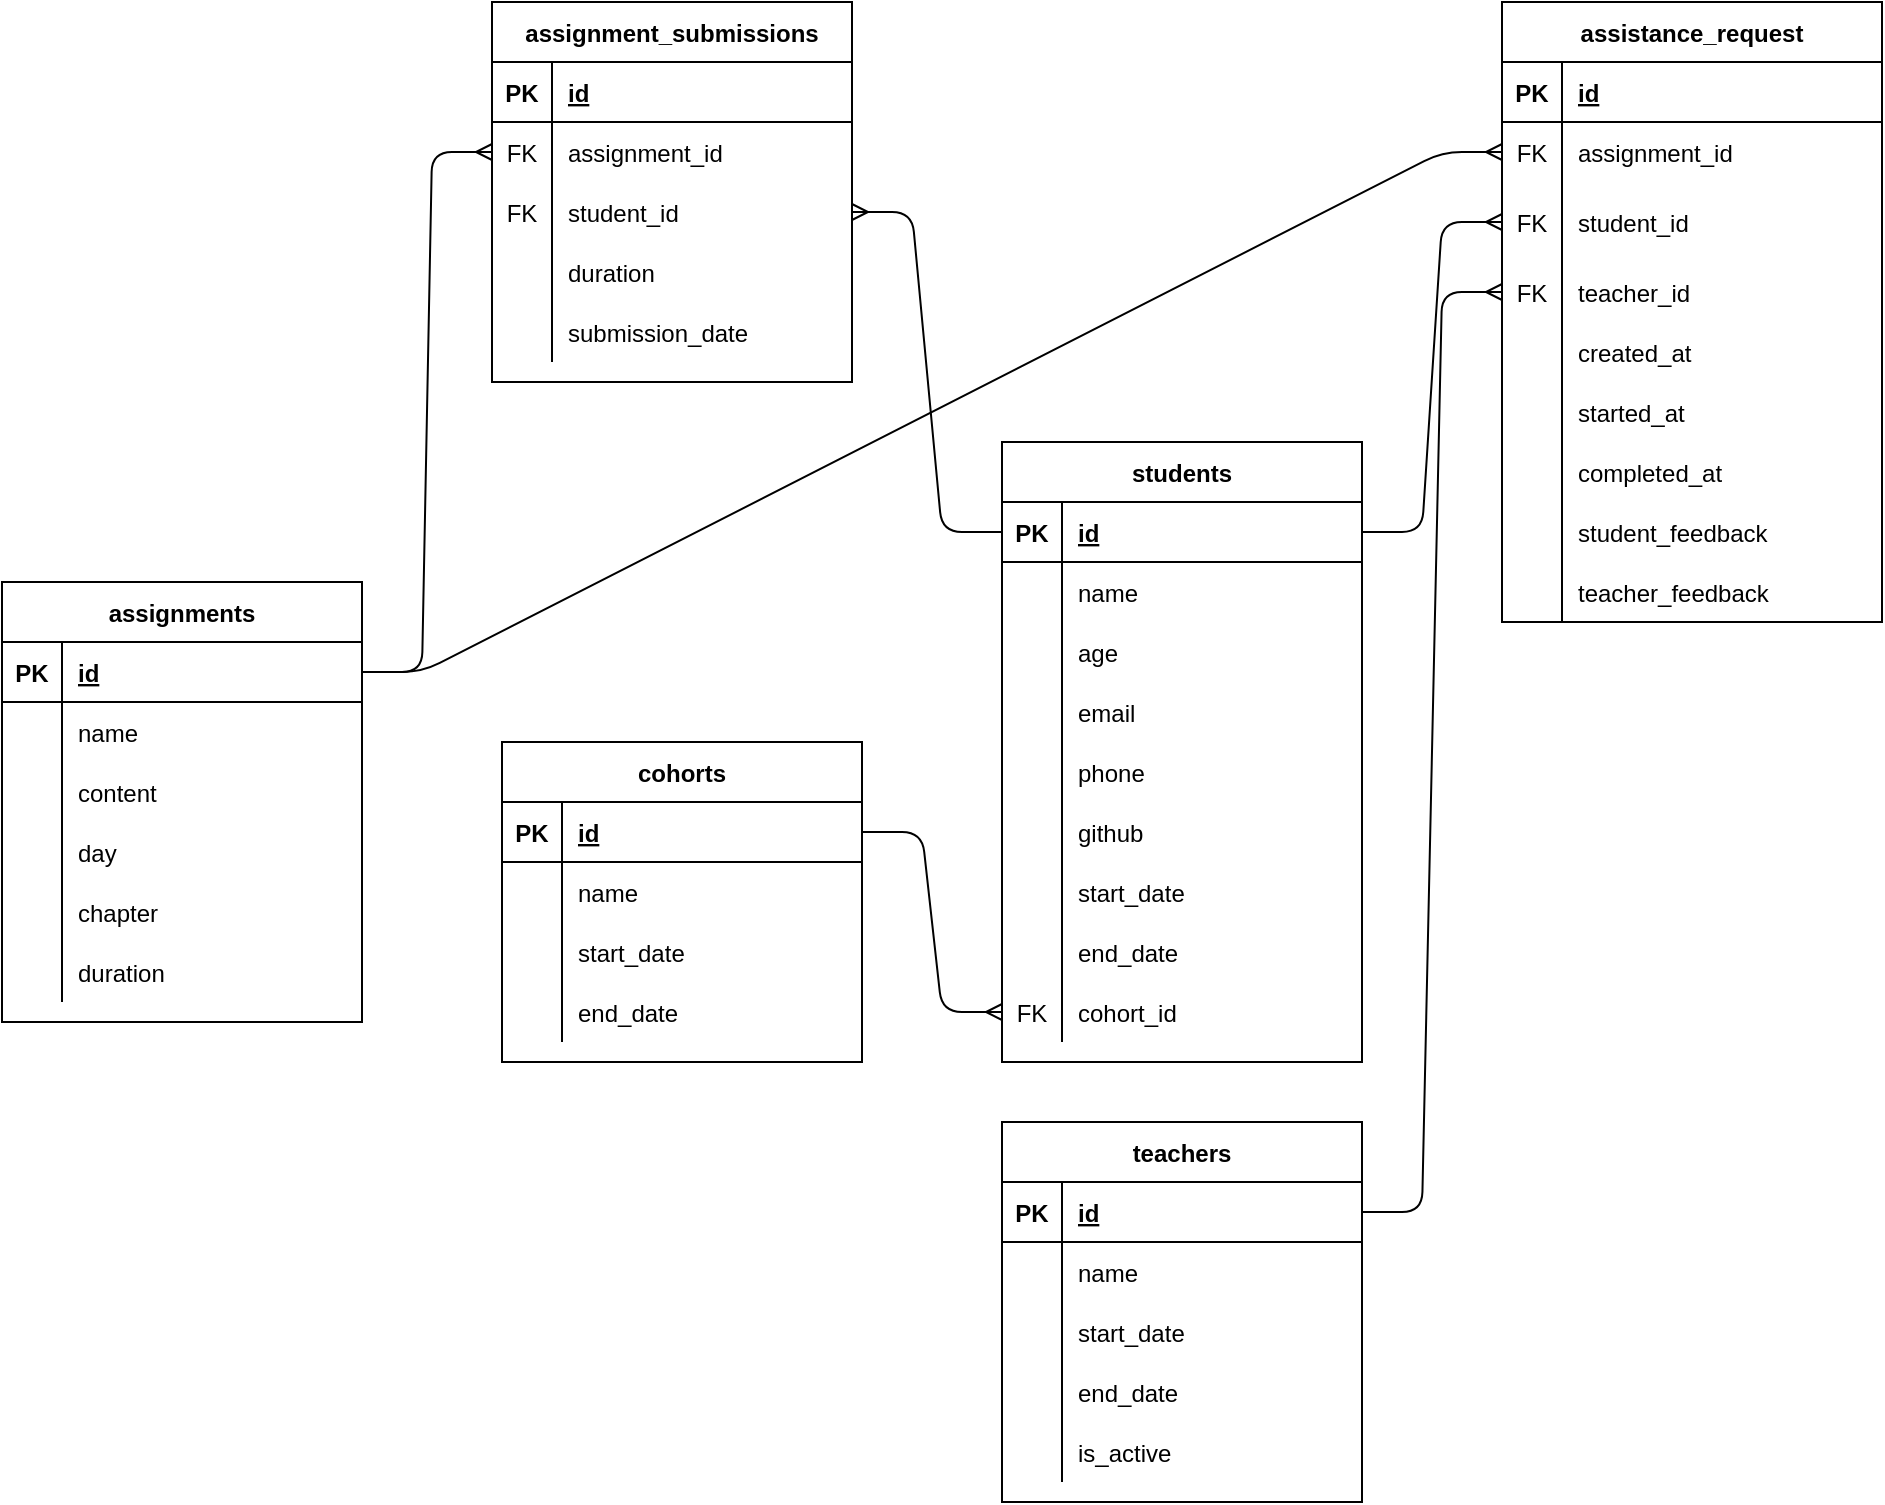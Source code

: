 <mxfile version="14.2.9" type="device"><diagram id="R2lEEEUBdFMjLlhIrx00" name="Page-1"><mxGraphModel dx="965" dy="1825" grid="1" gridSize="10" guides="1" tooltips="1" connect="1" arrows="1" fold="1" page="1" pageScale="1" pageWidth="850" pageHeight="1100" math="0" shadow="0" extFonts="Permanent Marker^https://fonts.googleapis.com/css?family=Permanent+Marker"><root><mxCell id="0"/><mxCell id="1" parent="0"/><mxCell id="r_IpQQYBqpvVPI7cOPyn-1" value="assignment_submissions" style="shape=table;startSize=30;container=1;collapsible=1;childLayout=tableLayout;fixedRows=1;rowLines=0;fontStyle=1;align=center;resizeLast=1;" vertex="1" parent="1"><mxGeometry x="245" y="-30" width="180" height="190" as="geometry"/></mxCell><mxCell id="r_IpQQYBqpvVPI7cOPyn-2" value="" style="shape=partialRectangle;collapsible=0;dropTarget=0;pointerEvents=0;fillColor=none;top=0;left=0;bottom=1;right=0;points=[[0,0.5],[1,0.5]];portConstraint=eastwest;" vertex="1" parent="r_IpQQYBqpvVPI7cOPyn-1"><mxGeometry y="30" width="180" height="30" as="geometry"/></mxCell><mxCell id="r_IpQQYBqpvVPI7cOPyn-3" value="PK" style="shape=partialRectangle;connectable=0;fillColor=none;top=0;left=0;bottom=0;right=0;fontStyle=1;overflow=hidden;" vertex="1" parent="r_IpQQYBqpvVPI7cOPyn-2"><mxGeometry width="30" height="30" as="geometry"/></mxCell><mxCell id="r_IpQQYBqpvVPI7cOPyn-4" value="id" style="shape=partialRectangle;connectable=0;fillColor=none;top=0;left=0;bottom=0;right=0;align=left;spacingLeft=6;fontStyle=5;overflow=hidden;" vertex="1" parent="r_IpQQYBqpvVPI7cOPyn-2"><mxGeometry x="30" width="150" height="30" as="geometry"/></mxCell><mxCell id="r_IpQQYBqpvVPI7cOPyn-5" value="" style="shape=partialRectangle;collapsible=0;dropTarget=0;pointerEvents=0;fillColor=none;top=0;left=0;bottom=0;right=0;points=[[0,0.5],[1,0.5]];portConstraint=eastwest;" vertex="1" parent="r_IpQQYBqpvVPI7cOPyn-1"><mxGeometry y="60" width="180" height="30" as="geometry"/></mxCell><mxCell id="r_IpQQYBqpvVPI7cOPyn-6" value="FK" style="shape=partialRectangle;connectable=0;fillColor=none;top=0;left=0;bottom=0;right=0;editable=1;overflow=hidden;" vertex="1" parent="r_IpQQYBqpvVPI7cOPyn-5"><mxGeometry width="30" height="30" as="geometry"/></mxCell><mxCell id="r_IpQQYBqpvVPI7cOPyn-7" value="assignment_id" style="shape=partialRectangle;connectable=0;fillColor=none;top=0;left=0;bottom=0;right=0;align=left;spacingLeft=6;overflow=hidden;" vertex="1" parent="r_IpQQYBqpvVPI7cOPyn-5"><mxGeometry x="30" width="150" height="30" as="geometry"/></mxCell><mxCell id="r_IpQQYBqpvVPI7cOPyn-8" value="" style="shape=partialRectangle;collapsible=0;dropTarget=0;pointerEvents=0;fillColor=none;top=0;left=0;bottom=0;right=0;points=[[0,0.5],[1,0.5]];portConstraint=eastwest;" vertex="1" parent="r_IpQQYBqpvVPI7cOPyn-1"><mxGeometry y="90" width="180" height="30" as="geometry"/></mxCell><mxCell id="r_IpQQYBqpvVPI7cOPyn-9" value="FK" style="shape=partialRectangle;connectable=0;fillColor=none;top=0;left=0;bottom=0;right=0;editable=1;overflow=hidden;" vertex="1" parent="r_IpQQYBqpvVPI7cOPyn-8"><mxGeometry width="30" height="30" as="geometry"/></mxCell><mxCell id="r_IpQQYBqpvVPI7cOPyn-10" value="student_id" style="shape=partialRectangle;connectable=0;fillColor=none;top=0;left=0;bottom=0;right=0;align=left;spacingLeft=6;overflow=hidden;" vertex="1" parent="r_IpQQYBqpvVPI7cOPyn-8"><mxGeometry x="30" width="150" height="30" as="geometry"/></mxCell><mxCell id="r_IpQQYBqpvVPI7cOPyn-11" value="" style="shape=partialRectangle;collapsible=0;dropTarget=0;pointerEvents=0;fillColor=none;top=0;left=0;bottom=0;right=0;points=[[0,0.5],[1,0.5]];portConstraint=eastwest;" vertex="1" parent="r_IpQQYBqpvVPI7cOPyn-1"><mxGeometry y="120" width="180" height="30" as="geometry"/></mxCell><mxCell id="r_IpQQYBqpvVPI7cOPyn-12" value="" style="shape=partialRectangle;connectable=0;fillColor=none;top=0;left=0;bottom=0;right=0;editable=1;overflow=hidden;" vertex="1" parent="r_IpQQYBqpvVPI7cOPyn-11"><mxGeometry width="30" height="30" as="geometry"/></mxCell><mxCell id="r_IpQQYBqpvVPI7cOPyn-13" value="duration" style="shape=partialRectangle;connectable=0;fillColor=none;top=0;left=0;bottom=0;right=0;align=left;spacingLeft=6;overflow=hidden;" vertex="1" parent="r_IpQQYBqpvVPI7cOPyn-11"><mxGeometry x="30" width="150" height="30" as="geometry"/></mxCell><mxCell id="r_IpQQYBqpvVPI7cOPyn-135" value="" style="shape=partialRectangle;collapsible=0;dropTarget=0;pointerEvents=0;fillColor=none;top=0;left=0;bottom=0;right=0;points=[[0,0.5],[1,0.5]];portConstraint=eastwest;" vertex="1" parent="r_IpQQYBqpvVPI7cOPyn-1"><mxGeometry y="150" width="180" height="30" as="geometry"/></mxCell><mxCell id="r_IpQQYBqpvVPI7cOPyn-136" value="" style="shape=partialRectangle;connectable=0;fillColor=none;top=0;left=0;bottom=0;right=0;editable=1;overflow=hidden;" vertex="1" parent="r_IpQQYBqpvVPI7cOPyn-135"><mxGeometry width="30" height="30" as="geometry"/></mxCell><mxCell id="r_IpQQYBqpvVPI7cOPyn-137" value="submission_date" style="shape=partialRectangle;connectable=0;fillColor=none;top=0;left=0;bottom=0;right=0;align=left;spacingLeft=6;overflow=hidden;" vertex="1" parent="r_IpQQYBqpvVPI7cOPyn-135"><mxGeometry x="30" width="150" height="30" as="geometry"/></mxCell><mxCell id="r_IpQQYBqpvVPI7cOPyn-29" value="assistance_request" style="shape=table;startSize=30;container=1;collapsible=1;childLayout=tableLayout;fixedRows=1;rowLines=0;fontStyle=1;align=center;resizeLast=1;" vertex="1" parent="1"><mxGeometry x="750" y="-30" width="190" height="310" as="geometry"/></mxCell><mxCell id="r_IpQQYBqpvVPI7cOPyn-30" value="" style="shape=partialRectangle;collapsible=0;dropTarget=0;pointerEvents=0;fillColor=none;top=0;left=0;bottom=1;right=0;points=[[0,0.5],[1,0.5]];portConstraint=eastwest;" vertex="1" parent="r_IpQQYBqpvVPI7cOPyn-29"><mxGeometry y="30" width="190" height="30" as="geometry"/></mxCell><mxCell id="r_IpQQYBqpvVPI7cOPyn-31" value="PK" style="shape=partialRectangle;connectable=0;fillColor=none;top=0;left=0;bottom=0;right=0;fontStyle=1;overflow=hidden;" vertex="1" parent="r_IpQQYBqpvVPI7cOPyn-30"><mxGeometry width="30" height="30" as="geometry"/></mxCell><mxCell id="r_IpQQYBqpvVPI7cOPyn-32" value="id" style="shape=partialRectangle;connectable=0;fillColor=none;top=0;left=0;bottom=0;right=0;align=left;spacingLeft=6;fontStyle=5;overflow=hidden;" vertex="1" parent="r_IpQQYBqpvVPI7cOPyn-30"><mxGeometry x="30" width="160" height="30" as="geometry"/></mxCell><mxCell id="r_IpQQYBqpvVPI7cOPyn-33" value="" style="shape=partialRectangle;collapsible=0;dropTarget=0;pointerEvents=0;fillColor=none;top=0;left=0;bottom=0;right=0;points=[[0,0.5],[1,0.5]];portConstraint=eastwest;" vertex="1" parent="r_IpQQYBqpvVPI7cOPyn-29"><mxGeometry y="60" width="190" height="30" as="geometry"/></mxCell><mxCell id="r_IpQQYBqpvVPI7cOPyn-34" value="FK" style="shape=partialRectangle;connectable=0;fillColor=none;top=0;left=0;bottom=0;right=0;editable=1;overflow=hidden;" vertex="1" parent="r_IpQQYBqpvVPI7cOPyn-33"><mxGeometry width="30" height="30" as="geometry"/></mxCell><mxCell id="r_IpQQYBqpvVPI7cOPyn-35" value="assignment_id" style="shape=partialRectangle;connectable=0;fillColor=none;top=0;left=0;bottom=0;right=0;align=left;spacingLeft=6;overflow=hidden;" vertex="1" parent="r_IpQQYBqpvVPI7cOPyn-33"><mxGeometry x="30" width="160" height="30" as="geometry"/></mxCell><mxCell id="r_IpQQYBqpvVPI7cOPyn-36" value="" style="shape=partialRectangle;collapsible=0;dropTarget=0;pointerEvents=0;fillColor=none;top=0;left=0;bottom=0;right=0;points=[[0,0.5],[1,0.5]];portConstraint=eastwest;" vertex="1" parent="r_IpQQYBqpvVPI7cOPyn-29"><mxGeometry y="90" width="190" height="40" as="geometry"/></mxCell><mxCell id="r_IpQQYBqpvVPI7cOPyn-37" value="FK" style="shape=partialRectangle;connectable=0;fillColor=none;top=0;left=0;bottom=0;right=0;editable=1;overflow=hidden;" vertex="1" parent="r_IpQQYBqpvVPI7cOPyn-36"><mxGeometry width="30" height="40" as="geometry"/></mxCell><mxCell id="r_IpQQYBqpvVPI7cOPyn-38" value="student_id" style="shape=partialRectangle;connectable=0;fillColor=none;top=0;left=0;bottom=0;right=0;align=left;spacingLeft=6;overflow=hidden;" vertex="1" parent="r_IpQQYBqpvVPI7cOPyn-36"><mxGeometry x="30" width="160" height="40" as="geometry"/></mxCell><mxCell id="r_IpQQYBqpvVPI7cOPyn-39" value="" style="shape=partialRectangle;collapsible=0;dropTarget=0;pointerEvents=0;fillColor=none;top=0;left=0;bottom=0;right=0;points=[[0,0.5],[1,0.5]];portConstraint=eastwest;" vertex="1" parent="r_IpQQYBqpvVPI7cOPyn-29"><mxGeometry y="130" width="190" height="30" as="geometry"/></mxCell><mxCell id="r_IpQQYBqpvVPI7cOPyn-40" value="FK" style="shape=partialRectangle;connectable=0;fillColor=none;top=0;left=0;bottom=0;right=0;editable=1;overflow=hidden;" vertex="1" parent="r_IpQQYBqpvVPI7cOPyn-39"><mxGeometry width="30" height="30" as="geometry"/></mxCell><mxCell id="r_IpQQYBqpvVPI7cOPyn-41" value="teacher_id" style="shape=partialRectangle;connectable=0;fillColor=none;top=0;left=0;bottom=0;right=0;align=left;spacingLeft=6;overflow=hidden;" vertex="1" parent="r_IpQQYBqpvVPI7cOPyn-39"><mxGeometry x="30" width="160" height="30" as="geometry"/></mxCell><mxCell id="r_IpQQYBqpvVPI7cOPyn-43" value="" style="shape=partialRectangle;collapsible=0;dropTarget=0;pointerEvents=0;fillColor=none;top=0;left=0;bottom=0;right=0;points=[[0,0.5],[1,0.5]];portConstraint=eastwest;" vertex="1" parent="r_IpQQYBqpvVPI7cOPyn-29"><mxGeometry y="160" width="190" height="30" as="geometry"/></mxCell><mxCell id="r_IpQQYBqpvVPI7cOPyn-44" value="" style="shape=partialRectangle;connectable=0;fillColor=none;top=0;left=0;bottom=0;right=0;editable=1;overflow=hidden;" vertex="1" parent="r_IpQQYBqpvVPI7cOPyn-43"><mxGeometry width="30" height="30" as="geometry"/></mxCell><mxCell id="r_IpQQYBqpvVPI7cOPyn-45" value="created_at" style="shape=partialRectangle;connectable=0;fillColor=none;top=0;left=0;bottom=0;right=0;align=left;spacingLeft=6;overflow=hidden;" vertex="1" parent="r_IpQQYBqpvVPI7cOPyn-43"><mxGeometry x="30" width="160" height="30" as="geometry"/></mxCell><mxCell id="r_IpQQYBqpvVPI7cOPyn-50" value="" style="shape=partialRectangle;collapsible=0;dropTarget=0;pointerEvents=0;fillColor=none;top=0;left=0;bottom=0;right=0;points=[[0,0.5],[1,0.5]];portConstraint=eastwest;" vertex="1" parent="r_IpQQYBqpvVPI7cOPyn-29"><mxGeometry y="190" width="190" height="30" as="geometry"/></mxCell><mxCell id="r_IpQQYBqpvVPI7cOPyn-51" value="" style="shape=partialRectangle;connectable=0;fillColor=none;top=0;left=0;bottom=0;right=0;editable=1;overflow=hidden;" vertex="1" parent="r_IpQQYBqpvVPI7cOPyn-50"><mxGeometry width="30" height="30" as="geometry"/></mxCell><mxCell id="r_IpQQYBqpvVPI7cOPyn-52" value="started_at" style="shape=partialRectangle;connectable=0;fillColor=none;top=0;left=0;bottom=0;right=0;align=left;spacingLeft=6;overflow=hidden;" vertex="1" parent="r_IpQQYBqpvVPI7cOPyn-50"><mxGeometry x="30" width="160" height="30" as="geometry"/></mxCell><mxCell id="r_IpQQYBqpvVPI7cOPyn-53" value="" style="shape=partialRectangle;collapsible=0;dropTarget=0;pointerEvents=0;fillColor=none;top=0;left=0;bottom=0;right=0;points=[[0,0.5],[1,0.5]];portConstraint=eastwest;" vertex="1" parent="r_IpQQYBqpvVPI7cOPyn-29"><mxGeometry y="220" width="190" height="30" as="geometry"/></mxCell><mxCell id="r_IpQQYBqpvVPI7cOPyn-54" value="" style="shape=partialRectangle;connectable=0;fillColor=none;top=0;left=0;bottom=0;right=0;editable=1;overflow=hidden;" vertex="1" parent="r_IpQQYBqpvVPI7cOPyn-53"><mxGeometry width="30" height="30" as="geometry"/></mxCell><mxCell id="r_IpQQYBqpvVPI7cOPyn-55" value="completed_at" style="shape=partialRectangle;connectable=0;fillColor=none;top=0;left=0;bottom=0;right=0;align=left;spacingLeft=6;overflow=hidden;" vertex="1" parent="r_IpQQYBqpvVPI7cOPyn-53"><mxGeometry x="30" width="160" height="30" as="geometry"/></mxCell><mxCell id="r_IpQQYBqpvVPI7cOPyn-56" value="" style="shape=partialRectangle;collapsible=0;dropTarget=0;pointerEvents=0;fillColor=none;top=0;left=0;bottom=0;right=0;points=[[0,0.5],[1,0.5]];portConstraint=eastwest;" vertex="1" parent="r_IpQQYBqpvVPI7cOPyn-29"><mxGeometry y="250" width="190" height="30" as="geometry"/></mxCell><mxCell id="r_IpQQYBqpvVPI7cOPyn-57" value="" style="shape=partialRectangle;connectable=0;fillColor=none;top=0;left=0;bottom=0;right=0;editable=1;overflow=hidden;" vertex="1" parent="r_IpQQYBqpvVPI7cOPyn-56"><mxGeometry width="30" height="30" as="geometry"/></mxCell><mxCell id="r_IpQQYBqpvVPI7cOPyn-58" value="student_feedback" style="shape=partialRectangle;connectable=0;fillColor=none;top=0;left=0;bottom=0;right=0;align=left;spacingLeft=6;overflow=hidden;" vertex="1" parent="r_IpQQYBqpvVPI7cOPyn-56"><mxGeometry x="30" width="160" height="30" as="geometry"/></mxCell><mxCell id="r_IpQQYBqpvVPI7cOPyn-59" value="" style="shape=partialRectangle;collapsible=0;dropTarget=0;pointerEvents=0;fillColor=none;top=0;left=0;bottom=0;right=0;points=[[0,0.5],[1,0.5]];portConstraint=eastwest;" vertex="1" parent="r_IpQQYBqpvVPI7cOPyn-29"><mxGeometry y="280" width="190" height="30" as="geometry"/></mxCell><mxCell id="r_IpQQYBqpvVPI7cOPyn-60" value="" style="shape=partialRectangle;connectable=0;fillColor=none;top=0;left=0;bottom=0;right=0;editable=1;overflow=hidden;" vertex="1" parent="r_IpQQYBqpvVPI7cOPyn-59"><mxGeometry width="30" height="30" as="geometry"/></mxCell><mxCell id="r_IpQQYBqpvVPI7cOPyn-61" value="teacher_feedback" style="shape=partialRectangle;connectable=0;fillColor=none;top=0;left=0;bottom=0;right=0;align=left;spacingLeft=6;overflow=hidden;" vertex="1" parent="r_IpQQYBqpvVPI7cOPyn-59"><mxGeometry x="30" width="160" height="30" as="geometry"/></mxCell><mxCell id="r_IpQQYBqpvVPI7cOPyn-62" value="" style="edgeStyle=entityRelationEdgeStyle;fontSize=12;html=1;endArrow=ERmany;entryX=0;entryY=0.5;entryDx=0;entryDy=0;exitX=1;exitY=0.5;exitDx=0;exitDy=0;" edge="1" parent="1" source="r_IpQQYBqpvVPI7cOPyn-17" target="r_IpQQYBqpvVPI7cOPyn-39"><mxGeometry width="100" height="100" relative="1" as="geometry"><mxPoint x="440" y="210" as="sourcePoint"/><mxPoint x="540" y="110" as="targetPoint"/></mxGeometry></mxCell><mxCell id="r_IpQQYBqpvVPI7cOPyn-16" value="teachers" style="shape=table;startSize=30;container=1;collapsible=1;childLayout=tableLayout;fixedRows=1;rowLines=0;fontStyle=1;align=center;resizeLast=1;" vertex="1" parent="1"><mxGeometry x="500" y="530" width="180" height="190" as="geometry"/></mxCell><mxCell id="r_IpQQYBqpvVPI7cOPyn-17" value="" style="shape=partialRectangle;collapsible=0;dropTarget=0;pointerEvents=0;fillColor=none;top=0;left=0;bottom=1;right=0;points=[[0,0.5],[1,0.5]];portConstraint=eastwest;" vertex="1" parent="r_IpQQYBqpvVPI7cOPyn-16"><mxGeometry y="30" width="180" height="30" as="geometry"/></mxCell><mxCell id="r_IpQQYBqpvVPI7cOPyn-18" value="PK" style="shape=partialRectangle;connectable=0;fillColor=none;top=0;left=0;bottom=0;right=0;fontStyle=1;overflow=hidden;" vertex="1" parent="r_IpQQYBqpvVPI7cOPyn-17"><mxGeometry width="30" height="30" as="geometry"/></mxCell><mxCell id="r_IpQQYBqpvVPI7cOPyn-19" value="id" style="shape=partialRectangle;connectable=0;fillColor=none;top=0;left=0;bottom=0;right=0;align=left;spacingLeft=6;fontStyle=5;overflow=hidden;" vertex="1" parent="r_IpQQYBqpvVPI7cOPyn-17"><mxGeometry x="30" width="150" height="30" as="geometry"/></mxCell><mxCell id="r_IpQQYBqpvVPI7cOPyn-20" value="" style="shape=partialRectangle;collapsible=0;dropTarget=0;pointerEvents=0;fillColor=none;top=0;left=0;bottom=0;right=0;points=[[0,0.5],[1,0.5]];portConstraint=eastwest;" vertex="1" parent="r_IpQQYBqpvVPI7cOPyn-16"><mxGeometry y="60" width="180" height="30" as="geometry"/></mxCell><mxCell id="r_IpQQYBqpvVPI7cOPyn-21" value="" style="shape=partialRectangle;connectable=0;fillColor=none;top=0;left=0;bottom=0;right=0;editable=1;overflow=hidden;" vertex="1" parent="r_IpQQYBqpvVPI7cOPyn-20"><mxGeometry width="30" height="30" as="geometry"/></mxCell><mxCell id="r_IpQQYBqpvVPI7cOPyn-22" value="name" style="shape=partialRectangle;connectable=0;fillColor=none;top=0;left=0;bottom=0;right=0;align=left;spacingLeft=6;overflow=hidden;" vertex="1" parent="r_IpQQYBqpvVPI7cOPyn-20"><mxGeometry x="30" width="150" height="30" as="geometry"/></mxCell><mxCell id="r_IpQQYBqpvVPI7cOPyn-23" value="" style="shape=partialRectangle;collapsible=0;dropTarget=0;pointerEvents=0;fillColor=none;top=0;left=0;bottom=0;right=0;points=[[0,0.5],[1,0.5]];portConstraint=eastwest;" vertex="1" parent="r_IpQQYBqpvVPI7cOPyn-16"><mxGeometry y="90" width="180" height="30" as="geometry"/></mxCell><mxCell id="r_IpQQYBqpvVPI7cOPyn-24" value="" style="shape=partialRectangle;connectable=0;fillColor=none;top=0;left=0;bottom=0;right=0;editable=1;overflow=hidden;" vertex="1" parent="r_IpQQYBqpvVPI7cOPyn-23"><mxGeometry width="30" height="30" as="geometry"/></mxCell><mxCell id="r_IpQQYBqpvVPI7cOPyn-25" value="start_date" style="shape=partialRectangle;connectable=0;fillColor=none;top=0;left=0;bottom=0;right=0;align=left;spacingLeft=6;overflow=hidden;" vertex="1" parent="r_IpQQYBqpvVPI7cOPyn-23"><mxGeometry x="30" width="150" height="30" as="geometry"/></mxCell><mxCell id="r_IpQQYBqpvVPI7cOPyn-26" value="" style="shape=partialRectangle;collapsible=0;dropTarget=0;pointerEvents=0;fillColor=none;top=0;left=0;bottom=0;right=0;points=[[0,0.5],[1,0.5]];portConstraint=eastwest;" vertex="1" parent="r_IpQQYBqpvVPI7cOPyn-16"><mxGeometry y="120" width="180" height="30" as="geometry"/></mxCell><mxCell id="r_IpQQYBqpvVPI7cOPyn-27" value="" style="shape=partialRectangle;connectable=0;fillColor=none;top=0;left=0;bottom=0;right=0;editable=1;overflow=hidden;" vertex="1" parent="r_IpQQYBqpvVPI7cOPyn-26"><mxGeometry width="30" height="30" as="geometry"/></mxCell><mxCell id="r_IpQQYBqpvVPI7cOPyn-28" value="end_date" style="shape=partialRectangle;connectable=0;fillColor=none;top=0;left=0;bottom=0;right=0;align=left;spacingLeft=6;overflow=hidden;" vertex="1" parent="r_IpQQYBqpvVPI7cOPyn-26"><mxGeometry x="30" width="150" height="30" as="geometry"/></mxCell><mxCell id="r_IpQQYBqpvVPI7cOPyn-47" value="" style="shape=partialRectangle;collapsible=0;dropTarget=0;pointerEvents=0;fillColor=none;top=0;left=0;bottom=0;right=0;points=[[0,0.5],[1,0.5]];portConstraint=eastwest;" vertex="1" parent="r_IpQQYBqpvVPI7cOPyn-16"><mxGeometry y="150" width="180" height="30" as="geometry"/></mxCell><mxCell id="r_IpQQYBqpvVPI7cOPyn-48" value="" style="shape=partialRectangle;connectable=0;fillColor=none;top=0;left=0;bottom=0;right=0;editable=1;overflow=hidden;" vertex="1" parent="r_IpQQYBqpvVPI7cOPyn-47"><mxGeometry width="30" height="30" as="geometry"/></mxCell><mxCell id="r_IpQQYBqpvVPI7cOPyn-49" value="is_active" style="shape=partialRectangle;connectable=0;fillColor=none;top=0;left=0;bottom=0;right=0;align=left;spacingLeft=6;overflow=hidden;" vertex="1" parent="r_IpQQYBqpvVPI7cOPyn-47"><mxGeometry x="30" width="150" height="30" as="geometry"/></mxCell><mxCell id="r_IpQQYBqpvVPI7cOPyn-67" value="students" style="shape=table;startSize=30;container=1;collapsible=1;childLayout=tableLayout;fixedRows=1;rowLines=0;fontStyle=1;align=center;resizeLast=1;" vertex="1" parent="1"><mxGeometry x="500" y="190" width="180" height="310" as="geometry"/></mxCell><mxCell id="r_IpQQYBqpvVPI7cOPyn-68" value="" style="shape=partialRectangle;collapsible=0;dropTarget=0;pointerEvents=0;fillColor=none;top=0;left=0;bottom=1;right=0;points=[[0,0.5],[1,0.5]];portConstraint=eastwest;" vertex="1" parent="r_IpQQYBqpvVPI7cOPyn-67"><mxGeometry y="30" width="180" height="30" as="geometry"/></mxCell><mxCell id="r_IpQQYBqpvVPI7cOPyn-69" value="PK" style="shape=partialRectangle;connectable=0;fillColor=none;top=0;left=0;bottom=0;right=0;fontStyle=1;overflow=hidden;" vertex="1" parent="r_IpQQYBqpvVPI7cOPyn-68"><mxGeometry width="30" height="30" as="geometry"/></mxCell><mxCell id="r_IpQQYBqpvVPI7cOPyn-70" value="id" style="shape=partialRectangle;connectable=0;fillColor=none;top=0;left=0;bottom=0;right=0;align=left;spacingLeft=6;fontStyle=5;overflow=hidden;" vertex="1" parent="r_IpQQYBqpvVPI7cOPyn-68"><mxGeometry x="30" width="150" height="30" as="geometry"/></mxCell><mxCell id="r_IpQQYBqpvVPI7cOPyn-71" value="" style="shape=partialRectangle;collapsible=0;dropTarget=0;pointerEvents=0;fillColor=none;top=0;left=0;bottom=0;right=0;points=[[0,0.5],[1,0.5]];portConstraint=eastwest;" vertex="1" parent="r_IpQQYBqpvVPI7cOPyn-67"><mxGeometry y="60" width="180" height="30" as="geometry"/></mxCell><mxCell id="r_IpQQYBqpvVPI7cOPyn-72" value="" style="shape=partialRectangle;connectable=0;fillColor=none;top=0;left=0;bottom=0;right=0;editable=1;overflow=hidden;" vertex="1" parent="r_IpQQYBqpvVPI7cOPyn-71"><mxGeometry width="30" height="30" as="geometry"/></mxCell><mxCell id="r_IpQQYBqpvVPI7cOPyn-73" value="name" style="shape=partialRectangle;connectable=0;fillColor=none;top=0;left=0;bottom=0;right=0;align=left;spacingLeft=6;overflow=hidden;" vertex="1" parent="r_IpQQYBqpvVPI7cOPyn-71"><mxGeometry x="30" width="150" height="30" as="geometry"/></mxCell><mxCell id="r_IpQQYBqpvVPI7cOPyn-74" value="" style="shape=partialRectangle;collapsible=0;dropTarget=0;pointerEvents=0;fillColor=none;top=0;left=0;bottom=0;right=0;points=[[0,0.5],[1,0.5]];portConstraint=eastwest;" vertex="1" parent="r_IpQQYBqpvVPI7cOPyn-67"><mxGeometry y="90" width="180" height="30" as="geometry"/></mxCell><mxCell id="r_IpQQYBqpvVPI7cOPyn-75" value="" style="shape=partialRectangle;connectable=0;fillColor=none;top=0;left=0;bottom=0;right=0;editable=1;overflow=hidden;" vertex="1" parent="r_IpQQYBqpvVPI7cOPyn-74"><mxGeometry width="30" height="30" as="geometry"/></mxCell><mxCell id="r_IpQQYBqpvVPI7cOPyn-76" value="age" style="shape=partialRectangle;connectable=0;fillColor=none;top=0;left=0;bottom=0;right=0;align=left;spacingLeft=6;overflow=hidden;" vertex="1" parent="r_IpQQYBqpvVPI7cOPyn-74"><mxGeometry x="30" width="150" height="30" as="geometry"/></mxCell><mxCell id="r_IpQQYBqpvVPI7cOPyn-77" value="" style="shape=partialRectangle;collapsible=0;dropTarget=0;pointerEvents=0;fillColor=none;top=0;left=0;bottom=0;right=0;points=[[0,0.5],[1,0.5]];portConstraint=eastwest;" vertex="1" parent="r_IpQQYBqpvVPI7cOPyn-67"><mxGeometry y="120" width="180" height="30" as="geometry"/></mxCell><mxCell id="r_IpQQYBqpvVPI7cOPyn-78" value="" style="shape=partialRectangle;connectable=0;fillColor=none;top=0;left=0;bottom=0;right=0;editable=1;overflow=hidden;" vertex="1" parent="r_IpQQYBqpvVPI7cOPyn-77"><mxGeometry width="30" height="30" as="geometry"/></mxCell><mxCell id="r_IpQQYBqpvVPI7cOPyn-79" value="email" style="shape=partialRectangle;connectable=0;fillColor=none;top=0;left=0;bottom=0;right=0;align=left;spacingLeft=6;overflow=hidden;" vertex="1" parent="r_IpQQYBqpvVPI7cOPyn-77"><mxGeometry x="30" width="150" height="30" as="geometry"/></mxCell><mxCell id="r_IpQQYBqpvVPI7cOPyn-80" value="" style="shape=partialRectangle;collapsible=0;dropTarget=0;pointerEvents=0;fillColor=none;top=0;left=0;bottom=0;right=0;points=[[0,0.5],[1,0.5]];portConstraint=eastwest;" vertex="1" parent="r_IpQQYBqpvVPI7cOPyn-67"><mxGeometry y="150" width="180" height="30" as="geometry"/></mxCell><mxCell id="r_IpQQYBqpvVPI7cOPyn-81" value="" style="shape=partialRectangle;connectable=0;fillColor=none;top=0;left=0;bottom=0;right=0;editable=1;overflow=hidden;" vertex="1" parent="r_IpQQYBqpvVPI7cOPyn-80"><mxGeometry width="30" height="30" as="geometry"/></mxCell><mxCell id="r_IpQQYBqpvVPI7cOPyn-82" value="phone" style="shape=partialRectangle;connectable=0;fillColor=none;top=0;left=0;bottom=0;right=0;align=left;spacingLeft=6;overflow=hidden;" vertex="1" parent="r_IpQQYBqpvVPI7cOPyn-80"><mxGeometry x="30" width="150" height="30" as="geometry"/></mxCell><mxCell id="r_IpQQYBqpvVPI7cOPyn-83" value="" style="shape=partialRectangle;collapsible=0;dropTarget=0;pointerEvents=0;fillColor=none;top=0;left=0;bottom=0;right=0;points=[[0,0.5],[1,0.5]];portConstraint=eastwest;" vertex="1" parent="r_IpQQYBqpvVPI7cOPyn-67"><mxGeometry y="180" width="180" height="30" as="geometry"/></mxCell><mxCell id="r_IpQQYBqpvVPI7cOPyn-84" value="" style="shape=partialRectangle;connectable=0;fillColor=none;top=0;left=0;bottom=0;right=0;editable=1;overflow=hidden;" vertex="1" parent="r_IpQQYBqpvVPI7cOPyn-83"><mxGeometry width="30" height="30" as="geometry"/></mxCell><mxCell id="r_IpQQYBqpvVPI7cOPyn-85" value="github" style="shape=partialRectangle;connectable=0;fillColor=none;top=0;left=0;bottom=0;right=0;align=left;spacingLeft=6;overflow=hidden;" vertex="1" parent="r_IpQQYBqpvVPI7cOPyn-83"><mxGeometry x="30" width="150" height="30" as="geometry"/></mxCell><mxCell id="r_IpQQYBqpvVPI7cOPyn-86" value="" style="shape=partialRectangle;collapsible=0;dropTarget=0;pointerEvents=0;fillColor=none;top=0;left=0;bottom=0;right=0;points=[[0,0.5],[1,0.5]];portConstraint=eastwest;" vertex="1" parent="r_IpQQYBqpvVPI7cOPyn-67"><mxGeometry y="210" width="180" height="30" as="geometry"/></mxCell><mxCell id="r_IpQQYBqpvVPI7cOPyn-87" value="" style="shape=partialRectangle;connectable=0;fillColor=none;top=0;left=0;bottom=0;right=0;editable=1;overflow=hidden;" vertex="1" parent="r_IpQQYBqpvVPI7cOPyn-86"><mxGeometry width="30" height="30" as="geometry"/></mxCell><mxCell id="r_IpQQYBqpvVPI7cOPyn-88" value="start_date" style="shape=partialRectangle;connectable=0;fillColor=none;top=0;left=0;bottom=0;right=0;align=left;spacingLeft=6;overflow=hidden;" vertex="1" parent="r_IpQQYBqpvVPI7cOPyn-86"><mxGeometry x="30" width="150" height="30" as="geometry"/></mxCell><mxCell id="r_IpQQYBqpvVPI7cOPyn-89" value="" style="shape=partialRectangle;collapsible=0;dropTarget=0;pointerEvents=0;fillColor=none;top=0;left=0;bottom=0;right=0;points=[[0,0.5],[1,0.5]];portConstraint=eastwest;" vertex="1" parent="r_IpQQYBqpvVPI7cOPyn-67"><mxGeometry y="240" width="180" height="30" as="geometry"/></mxCell><mxCell id="r_IpQQYBqpvVPI7cOPyn-90" value="" style="shape=partialRectangle;connectable=0;fillColor=none;top=0;left=0;bottom=0;right=0;editable=1;overflow=hidden;" vertex="1" parent="r_IpQQYBqpvVPI7cOPyn-89"><mxGeometry width="30" height="30" as="geometry"/></mxCell><mxCell id="r_IpQQYBqpvVPI7cOPyn-91" value="end_date" style="shape=partialRectangle;connectable=0;fillColor=none;top=0;left=0;bottom=0;right=0;align=left;spacingLeft=6;overflow=hidden;" vertex="1" parent="r_IpQQYBqpvVPI7cOPyn-89"><mxGeometry x="30" width="150" height="30" as="geometry"/></mxCell><mxCell id="r_IpQQYBqpvVPI7cOPyn-92" value="" style="shape=partialRectangle;collapsible=0;dropTarget=0;pointerEvents=0;fillColor=none;top=0;left=0;bottom=0;right=0;points=[[0,0.5],[1,0.5]];portConstraint=eastwest;" vertex="1" parent="r_IpQQYBqpvVPI7cOPyn-67"><mxGeometry y="270" width="180" height="30" as="geometry"/></mxCell><mxCell id="r_IpQQYBqpvVPI7cOPyn-93" value="FK" style="shape=partialRectangle;connectable=0;fillColor=none;top=0;left=0;bottom=0;right=0;editable=1;overflow=hidden;" vertex="1" parent="r_IpQQYBqpvVPI7cOPyn-92"><mxGeometry width="30" height="30" as="geometry"/></mxCell><mxCell id="r_IpQQYBqpvVPI7cOPyn-94" value="cohort_id" style="shape=partialRectangle;connectable=0;fillColor=none;top=0;left=0;bottom=0;right=0;align=left;spacingLeft=6;overflow=hidden;" vertex="1" parent="r_IpQQYBqpvVPI7cOPyn-92"><mxGeometry x="30" width="150" height="30" as="geometry"/></mxCell><mxCell id="r_IpQQYBqpvVPI7cOPyn-101" value="" style="edgeStyle=entityRelationEdgeStyle;fontSize=12;html=1;endArrow=ERmany;exitX=1;exitY=0.5;exitDx=0;exitDy=0;entryX=0;entryY=0.5;entryDx=0;entryDy=0;" edge="1" parent="1" source="r_IpQQYBqpvVPI7cOPyn-68" target="r_IpQQYBqpvVPI7cOPyn-36"><mxGeometry width="100" height="100" relative="1" as="geometry"><mxPoint x="425" y="130" as="sourcePoint"/><mxPoint x="525" y="30" as="targetPoint"/></mxGeometry></mxCell><mxCell id="r_IpQQYBqpvVPI7cOPyn-102" value="cohorts" style="shape=table;startSize=30;container=1;collapsible=1;childLayout=tableLayout;fixedRows=1;rowLines=0;fontStyle=1;align=center;resizeLast=1;" vertex="1" parent="1"><mxGeometry x="250" y="340" width="180" height="160" as="geometry"/></mxCell><mxCell id="r_IpQQYBqpvVPI7cOPyn-103" value="" style="shape=partialRectangle;collapsible=0;dropTarget=0;pointerEvents=0;fillColor=none;top=0;left=0;bottom=1;right=0;points=[[0,0.5],[1,0.5]];portConstraint=eastwest;" vertex="1" parent="r_IpQQYBqpvVPI7cOPyn-102"><mxGeometry y="30" width="180" height="30" as="geometry"/></mxCell><mxCell id="r_IpQQYBqpvVPI7cOPyn-104" value="PK" style="shape=partialRectangle;connectable=0;fillColor=none;top=0;left=0;bottom=0;right=0;fontStyle=1;overflow=hidden;" vertex="1" parent="r_IpQQYBqpvVPI7cOPyn-103"><mxGeometry width="30" height="30" as="geometry"/></mxCell><mxCell id="r_IpQQYBqpvVPI7cOPyn-105" value="id" style="shape=partialRectangle;connectable=0;fillColor=none;top=0;left=0;bottom=0;right=0;align=left;spacingLeft=6;fontStyle=5;overflow=hidden;" vertex="1" parent="r_IpQQYBqpvVPI7cOPyn-103"><mxGeometry x="30" width="150" height="30" as="geometry"/></mxCell><mxCell id="r_IpQQYBqpvVPI7cOPyn-106" value="" style="shape=partialRectangle;collapsible=0;dropTarget=0;pointerEvents=0;fillColor=none;top=0;left=0;bottom=0;right=0;points=[[0,0.5],[1,0.5]];portConstraint=eastwest;" vertex="1" parent="r_IpQQYBqpvVPI7cOPyn-102"><mxGeometry y="60" width="180" height="30" as="geometry"/></mxCell><mxCell id="r_IpQQYBqpvVPI7cOPyn-107" value="" style="shape=partialRectangle;connectable=0;fillColor=none;top=0;left=0;bottom=0;right=0;editable=1;overflow=hidden;" vertex="1" parent="r_IpQQYBqpvVPI7cOPyn-106"><mxGeometry width="30" height="30" as="geometry"/></mxCell><mxCell id="r_IpQQYBqpvVPI7cOPyn-108" value="name" style="shape=partialRectangle;connectable=0;fillColor=none;top=0;left=0;bottom=0;right=0;align=left;spacingLeft=6;overflow=hidden;" vertex="1" parent="r_IpQQYBqpvVPI7cOPyn-106"><mxGeometry x="30" width="150" height="30" as="geometry"/></mxCell><mxCell id="r_IpQQYBqpvVPI7cOPyn-109" value="" style="shape=partialRectangle;collapsible=0;dropTarget=0;pointerEvents=0;fillColor=none;top=0;left=0;bottom=0;right=0;points=[[0,0.5],[1,0.5]];portConstraint=eastwest;" vertex="1" parent="r_IpQQYBqpvVPI7cOPyn-102"><mxGeometry y="90" width="180" height="30" as="geometry"/></mxCell><mxCell id="r_IpQQYBqpvVPI7cOPyn-110" value="" style="shape=partialRectangle;connectable=0;fillColor=none;top=0;left=0;bottom=0;right=0;editable=1;overflow=hidden;" vertex="1" parent="r_IpQQYBqpvVPI7cOPyn-109"><mxGeometry width="30" height="30" as="geometry"/></mxCell><mxCell id="r_IpQQYBqpvVPI7cOPyn-111" value="start_date" style="shape=partialRectangle;connectable=0;fillColor=none;top=0;left=0;bottom=0;right=0;align=left;spacingLeft=6;overflow=hidden;" vertex="1" parent="r_IpQQYBqpvVPI7cOPyn-109"><mxGeometry x="30" width="150" height="30" as="geometry"/></mxCell><mxCell id="r_IpQQYBqpvVPI7cOPyn-112" value="" style="shape=partialRectangle;collapsible=0;dropTarget=0;pointerEvents=0;fillColor=none;top=0;left=0;bottom=0;right=0;points=[[0,0.5],[1,0.5]];portConstraint=eastwest;" vertex="1" parent="r_IpQQYBqpvVPI7cOPyn-102"><mxGeometry y="120" width="180" height="30" as="geometry"/></mxCell><mxCell id="r_IpQQYBqpvVPI7cOPyn-113" value="" style="shape=partialRectangle;connectable=0;fillColor=none;top=0;left=0;bottom=0;right=0;editable=1;overflow=hidden;" vertex="1" parent="r_IpQQYBqpvVPI7cOPyn-112"><mxGeometry width="30" height="30" as="geometry"/></mxCell><mxCell id="r_IpQQYBqpvVPI7cOPyn-114" value="end_date" style="shape=partialRectangle;connectable=0;fillColor=none;top=0;left=0;bottom=0;right=0;align=left;spacingLeft=6;overflow=hidden;" vertex="1" parent="r_IpQQYBqpvVPI7cOPyn-112"><mxGeometry x="30" width="150" height="30" as="geometry"/></mxCell><mxCell id="r_IpQQYBqpvVPI7cOPyn-115" value="" style="edgeStyle=entityRelationEdgeStyle;fontSize=12;html=1;endArrow=ERmany;entryX=0;entryY=0.5;entryDx=0;entryDy=0;exitX=1;exitY=0.5;exitDx=0;exitDy=0;" edge="1" parent="1" source="r_IpQQYBqpvVPI7cOPyn-103" target="r_IpQQYBqpvVPI7cOPyn-92"><mxGeometry width="100" height="100" relative="1" as="geometry"><mxPoint x="340" y="390" as="sourcePoint"/><mxPoint x="440" y="290" as="targetPoint"/></mxGeometry></mxCell><mxCell id="r_IpQQYBqpvVPI7cOPyn-116" value="assignments" style="shape=table;startSize=30;container=1;collapsible=1;childLayout=tableLayout;fixedRows=1;rowLines=0;fontStyle=1;align=center;resizeLast=1;" vertex="1" parent="1"><mxGeometry y="260" width="180" height="220" as="geometry"/></mxCell><mxCell id="r_IpQQYBqpvVPI7cOPyn-117" value="" style="shape=partialRectangle;collapsible=0;dropTarget=0;pointerEvents=0;fillColor=none;top=0;left=0;bottom=1;right=0;points=[[0,0.5],[1,0.5]];portConstraint=eastwest;" vertex="1" parent="r_IpQQYBqpvVPI7cOPyn-116"><mxGeometry y="30" width="180" height="30" as="geometry"/></mxCell><mxCell id="r_IpQQYBqpvVPI7cOPyn-118" value="PK" style="shape=partialRectangle;connectable=0;fillColor=none;top=0;left=0;bottom=0;right=0;fontStyle=1;overflow=hidden;" vertex="1" parent="r_IpQQYBqpvVPI7cOPyn-117"><mxGeometry width="30" height="30" as="geometry"/></mxCell><mxCell id="r_IpQQYBqpvVPI7cOPyn-119" value="id" style="shape=partialRectangle;connectable=0;fillColor=none;top=0;left=0;bottom=0;right=0;align=left;spacingLeft=6;fontStyle=5;overflow=hidden;" vertex="1" parent="r_IpQQYBqpvVPI7cOPyn-117"><mxGeometry x="30" width="150" height="30" as="geometry"/></mxCell><mxCell id="r_IpQQYBqpvVPI7cOPyn-120" value="" style="shape=partialRectangle;collapsible=0;dropTarget=0;pointerEvents=0;fillColor=none;top=0;left=0;bottom=0;right=0;points=[[0,0.5],[1,0.5]];portConstraint=eastwest;" vertex="1" parent="r_IpQQYBqpvVPI7cOPyn-116"><mxGeometry y="60" width="180" height="30" as="geometry"/></mxCell><mxCell id="r_IpQQYBqpvVPI7cOPyn-121" value="" style="shape=partialRectangle;connectable=0;fillColor=none;top=0;left=0;bottom=0;right=0;editable=1;overflow=hidden;" vertex="1" parent="r_IpQQYBqpvVPI7cOPyn-120"><mxGeometry width="30" height="30" as="geometry"/></mxCell><mxCell id="r_IpQQYBqpvVPI7cOPyn-122" value="name" style="shape=partialRectangle;connectable=0;fillColor=none;top=0;left=0;bottom=0;right=0;align=left;spacingLeft=6;overflow=hidden;" vertex="1" parent="r_IpQQYBqpvVPI7cOPyn-120"><mxGeometry x="30" width="150" height="30" as="geometry"/></mxCell><mxCell id="r_IpQQYBqpvVPI7cOPyn-123" value="" style="shape=partialRectangle;collapsible=0;dropTarget=0;pointerEvents=0;fillColor=none;top=0;left=0;bottom=0;right=0;points=[[0,0.5],[1,0.5]];portConstraint=eastwest;" vertex="1" parent="r_IpQQYBqpvVPI7cOPyn-116"><mxGeometry y="90" width="180" height="30" as="geometry"/></mxCell><mxCell id="r_IpQQYBqpvVPI7cOPyn-124" value="" style="shape=partialRectangle;connectable=0;fillColor=none;top=0;left=0;bottom=0;right=0;editable=1;overflow=hidden;" vertex="1" parent="r_IpQQYBqpvVPI7cOPyn-123"><mxGeometry width="30" height="30" as="geometry"/></mxCell><mxCell id="r_IpQQYBqpvVPI7cOPyn-125" value="content" style="shape=partialRectangle;connectable=0;fillColor=none;top=0;left=0;bottom=0;right=0;align=left;spacingLeft=6;overflow=hidden;" vertex="1" parent="r_IpQQYBqpvVPI7cOPyn-123"><mxGeometry x="30" width="150" height="30" as="geometry"/></mxCell><mxCell id="r_IpQQYBqpvVPI7cOPyn-126" value="" style="shape=partialRectangle;collapsible=0;dropTarget=0;pointerEvents=0;fillColor=none;top=0;left=0;bottom=0;right=0;points=[[0,0.5],[1,0.5]];portConstraint=eastwest;" vertex="1" parent="r_IpQQYBqpvVPI7cOPyn-116"><mxGeometry y="120" width="180" height="30" as="geometry"/></mxCell><mxCell id="r_IpQQYBqpvVPI7cOPyn-127" value="" style="shape=partialRectangle;connectable=0;fillColor=none;top=0;left=0;bottom=0;right=0;editable=1;overflow=hidden;" vertex="1" parent="r_IpQQYBqpvVPI7cOPyn-126"><mxGeometry width="30" height="30" as="geometry"/></mxCell><mxCell id="r_IpQQYBqpvVPI7cOPyn-128" value="day" style="shape=partialRectangle;connectable=0;fillColor=none;top=0;left=0;bottom=0;right=0;align=left;spacingLeft=6;overflow=hidden;" vertex="1" parent="r_IpQQYBqpvVPI7cOPyn-126"><mxGeometry x="30" width="150" height="30" as="geometry"/></mxCell><mxCell id="r_IpQQYBqpvVPI7cOPyn-129" value="" style="shape=partialRectangle;collapsible=0;dropTarget=0;pointerEvents=0;fillColor=none;top=0;left=0;bottom=0;right=0;points=[[0,0.5],[1,0.5]];portConstraint=eastwest;" vertex="1" parent="r_IpQQYBqpvVPI7cOPyn-116"><mxGeometry y="150" width="180" height="30" as="geometry"/></mxCell><mxCell id="r_IpQQYBqpvVPI7cOPyn-130" value="" style="shape=partialRectangle;connectable=0;fillColor=none;top=0;left=0;bottom=0;right=0;editable=1;overflow=hidden;" vertex="1" parent="r_IpQQYBqpvVPI7cOPyn-129"><mxGeometry width="30" height="30" as="geometry"/></mxCell><mxCell id="r_IpQQYBqpvVPI7cOPyn-131" value="chapter" style="shape=partialRectangle;connectable=0;fillColor=none;top=0;left=0;bottom=0;right=0;align=left;spacingLeft=6;overflow=hidden;" vertex="1" parent="r_IpQQYBqpvVPI7cOPyn-129"><mxGeometry x="30" width="150" height="30" as="geometry"/></mxCell><mxCell id="r_IpQQYBqpvVPI7cOPyn-132" value="" style="shape=partialRectangle;collapsible=0;dropTarget=0;pointerEvents=0;fillColor=none;top=0;left=0;bottom=0;right=0;points=[[0,0.5],[1,0.5]];portConstraint=eastwest;" vertex="1" parent="r_IpQQYBqpvVPI7cOPyn-116"><mxGeometry y="180" width="180" height="30" as="geometry"/></mxCell><mxCell id="r_IpQQYBqpvVPI7cOPyn-133" value="" style="shape=partialRectangle;connectable=0;fillColor=none;top=0;left=0;bottom=0;right=0;editable=1;overflow=hidden;" vertex="1" parent="r_IpQQYBqpvVPI7cOPyn-132"><mxGeometry width="30" height="30" as="geometry"/></mxCell><mxCell id="r_IpQQYBqpvVPI7cOPyn-134" value="duration" style="shape=partialRectangle;connectable=0;fillColor=none;top=0;left=0;bottom=0;right=0;align=left;spacingLeft=6;overflow=hidden;" vertex="1" parent="r_IpQQYBqpvVPI7cOPyn-132"><mxGeometry x="30" width="150" height="30" as="geometry"/></mxCell><mxCell id="r_IpQQYBqpvVPI7cOPyn-140" value="" style="edgeStyle=entityRelationEdgeStyle;fontSize=12;html=1;endArrow=ERmany;exitX=0;exitY=0.5;exitDx=0;exitDy=0;" edge="1" parent="1" source="r_IpQQYBqpvVPI7cOPyn-68" target="r_IpQQYBqpvVPI7cOPyn-8"><mxGeometry width="100" height="100" relative="1" as="geometry"><mxPoint x="430" y="195" as="sourcePoint"/><mxPoint x="130" y="50" as="targetPoint"/></mxGeometry></mxCell><mxCell id="r_IpQQYBqpvVPI7cOPyn-141" value="" style="edgeStyle=entityRelationEdgeStyle;fontSize=12;html=1;endArrow=ERmany;entryX=0;entryY=0.5;entryDx=0;entryDy=0;" edge="1" parent="1" source="r_IpQQYBqpvVPI7cOPyn-117" target="r_IpQQYBqpvVPI7cOPyn-5"><mxGeometry width="100" height="100" relative="1" as="geometry"><mxPoint x="120" y="460" as="sourcePoint"/><mxPoint x="220" y="360" as="targetPoint"/></mxGeometry></mxCell><mxCell id="r_IpQQYBqpvVPI7cOPyn-142" value="" style="edgeStyle=entityRelationEdgeStyle;fontSize=12;html=1;endArrow=ERmany;exitX=1;exitY=0.5;exitDx=0;exitDy=0;" edge="1" parent="1" source="r_IpQQYBqpvVPI7cOPyn-117" target="r_IpQQYBqpvVPI7cOPyn-33"><mxGeometry width="100" height="100" relative="1" as="geometry"><mxPoint x="440" y="150" as="sourcePoint"/><mxPoint x="540" y="50" as="targetPoint"/></mxGeometry></mxCell></root></mxGraphModel></diagram></mxfile>